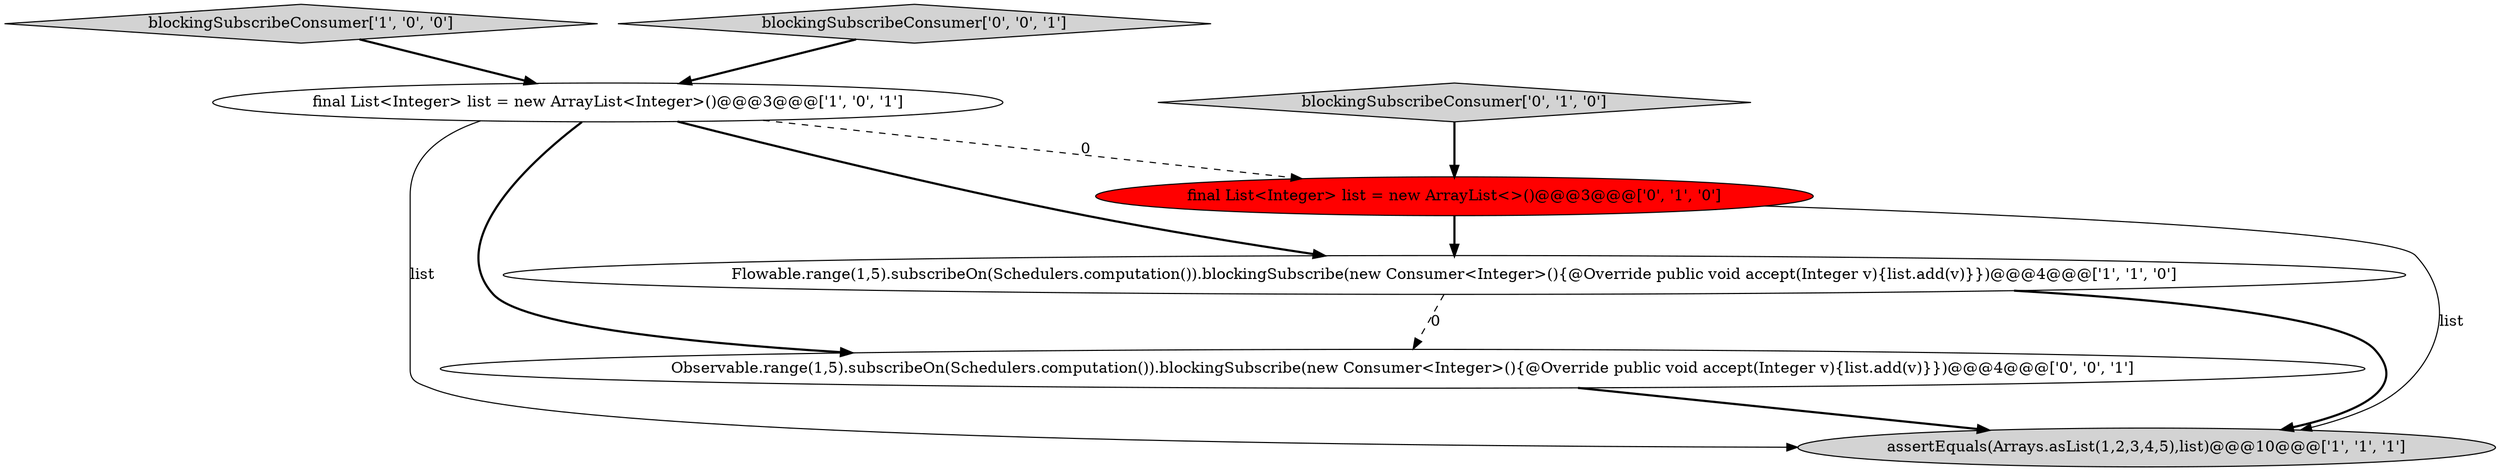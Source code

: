 digraph {
2 [style = filled, label = "final List<Integer> list = new ArrayList<Integer>()@@@3@@@['1', '0', '1']", fillcolor = white, shape = ellipse image = "AAA0AAABBB1BBB"];
5 [style = filled, label = "blockingSubscribeConsumer['0', '1', '0']", fillcolor = lightgray, shape = diamond image = "AAA0AAABBB2BBB"];
1 [style = filled, label = "blockingSubscribeConsumer['1', '0', '0']", fillcolor = lightgray, shape = diamond image = "AAA0AAABBB1BBB"];
0 [style = filled, label = "Flowable.range(1,5).subscribeOn(Schedulers.computation()).blockingSubscribe(new Consumer<Integer>(){@Override public void accept(Integer v){list.add(v)}})@@@4@@@['1', '1', '0']", fillcolor = white, shape = ellipse image = "AAA0AAABBB1BBB"];
6 [style = filled, label = "Observable.range(1,5).subscribeOn(Schedulers.computation()).blockingSubscribe(new Consumer<Integer>(){@Override public void accept(Integer v){list.add(v)}})@@@4@@@['0', '0', '1']", fillcolor = white, shape = ellipse image = "AAA0AAABBB3BBB"];
7 [style = filled, label = "blockingSubscribeConsumer['0', '0', '1']", fillcolor = lightgray, shape = diamond image = "AAA0AAABBB3BBB"];
3 [style = filled, label = "assertEquals(Arrays.asList(1,2,3,4,5),list)@@@10@@@['1', '1', '1']", fillcolor = lightgray, shape = ellipse image = "AAA0AAABBB1BBB"];
4 [style = filled, label = "final List<Integer> list = new ArrayList<>()@@@3@@@['0', '1', '0']", fillcolor = red, shape = ellipse image = "AAA1AAABBB2BBB"];
0->3 [style = bold, label=""];
4->3 [style = solid, label="list"];
6->3 [style = bold, label=""];
1->2 [style = bold, label=""];
2->0 [style = bold, label=""];
2->3 [style = solid, label="list"];
0->6 [style = dashed, label="0"];
7->2 [style = bold, label=""];
2->6 [style = bold, label=""];
5->4 [style = bold, label=""];
4->0 [style = bold, label=""];
2->4 [style = dashed, label="0"];
}
